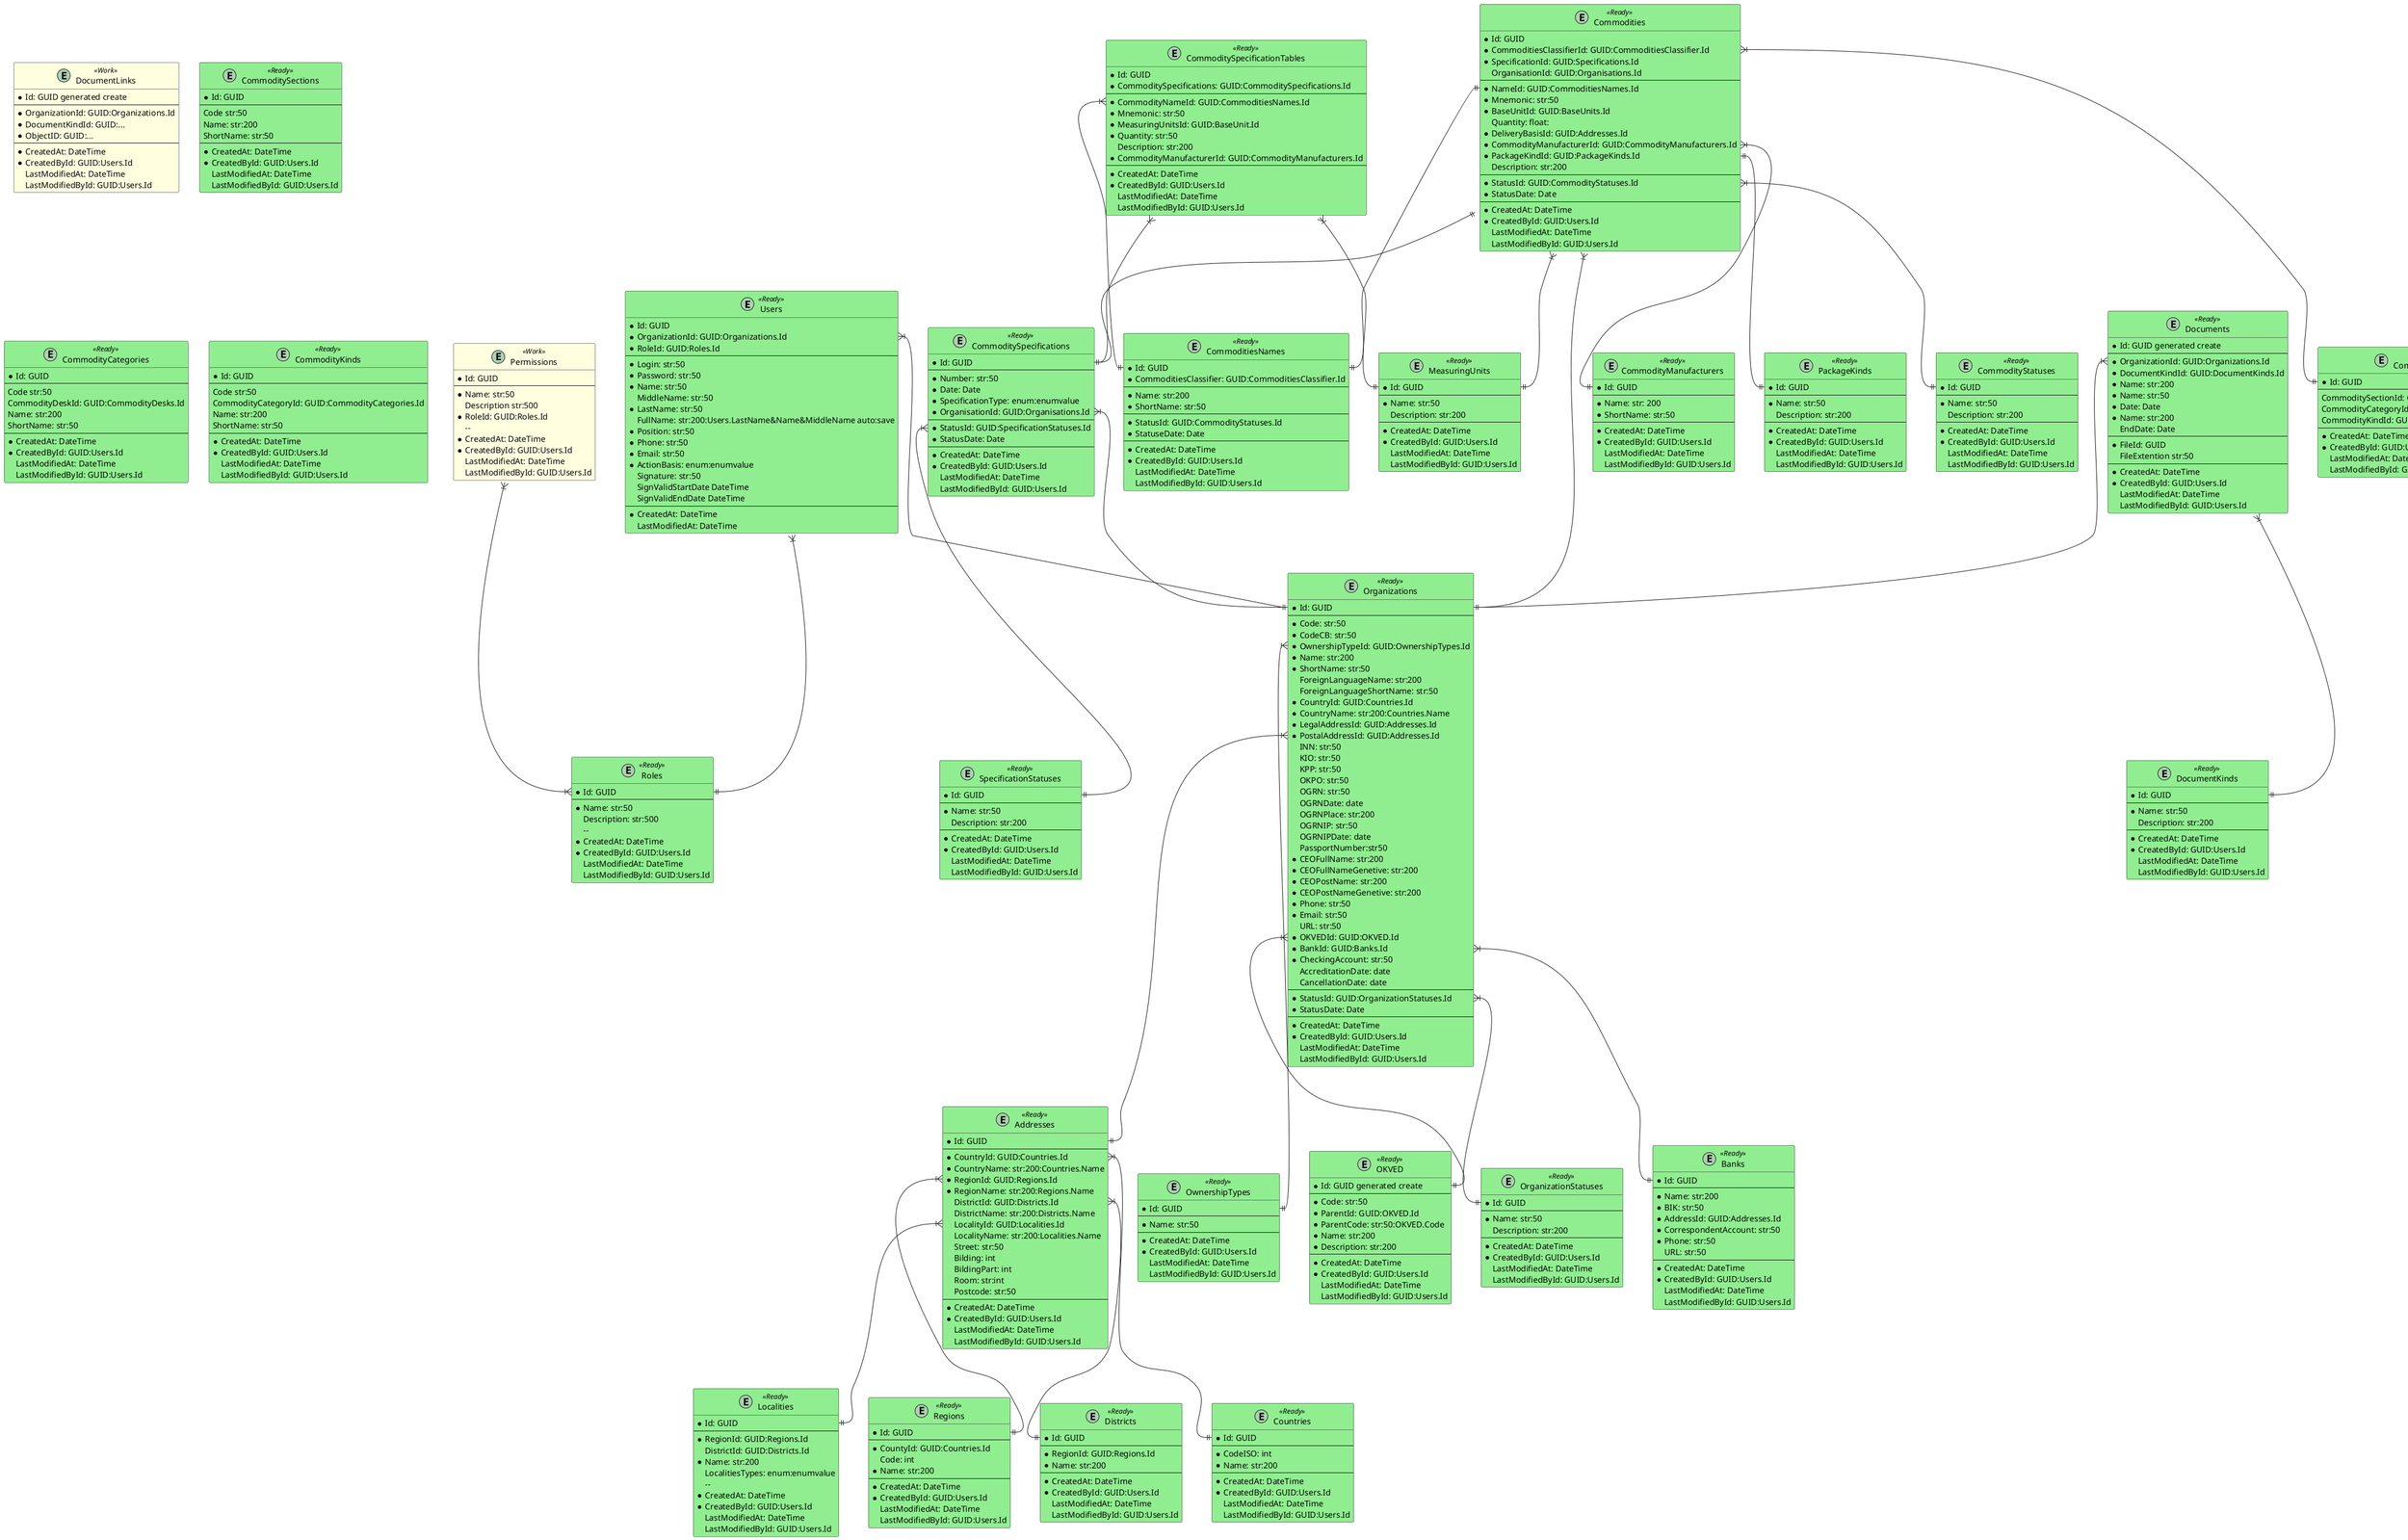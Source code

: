 @startuml "CTS Object Diagram"
/'**Легенда 

Типы данных (DataType):
    str:<long>                  Строка (string) определенной длинны в символах, размер лучше всего указывать кратным 8, т.е. 32, 64, 128, 256 и т.д., минимальная длина строки 32 символа.
    text                        Текст (text) неограниченно длинны.
    int                         Беззнаковое целое число (integer).
    float:<accuracy>            Число (numeric). Вещественное число с определенной точностью. Точность определяется количеством знаков после запятой в формате .<число знаковпосле запятой>.
    date:<mask>                 Дата (date). С помощью маски задается формат вводимого значения, dd, mm, yy, yyyy. Например: dd.mm.yyyy т.д.
    time:<mask>                 Время (time). С помощью маски задается формат вводимого значения, элементы маски hh, mm, ss. Пример: hh:mm:ss, hh:mm, mm:ss и т.д.
    datetime:<mask>             Дата и время (datetime). Дата, дата и время с определенной точностью. С помощью маски задается формат вводимого значения dd.mm.yyyy(yy)_hh:mm:ss, или dd.mm.yyyy(yy).
    bool                        Логический (boolean). Логическое значение - Истина/Лож. Используется для чек-боксов и радио-кнопок.
    enum:enumvalue              Перечисление (enumeration). Значения перечисления указываются в следующей строке в <enumvalue:>, в виде комментария обозначаемом "'", через "," в формате enumvalue:<Id>|<Name>. Перечисление, используется для полей с выпадающим списком к количеством значенией не более 5-10.
    bin                         Бинарный (binary) тип данных. Используется для указания на то что в поле будут хранится именно бинарные данные, например, хэши и т.д.
    GUID                        Глобальный уникльный идентификатор.  

Формат описания объектов (сущьностей):
    EntityName                  Имя объекта.
    EntityStage                 Состояние объекта, Work (в работе)/Ready (готово).
    DataType:argument           Тип данных и даполнительный аргумент, напимер длина строки для строкового реквизита.
    RefrerenceObject.Requsite   Указание на то что данные в рекыизит нужно взять из реквизита указанного объекта, указывается при необходимости.     
    Mandatory                   Знаком "*" - реквизит обязательный для заполнения.

    /'Наименование объекта'/ entity EntityName <<EntityStage>> {
        /'Наименование реквизита'/<Mandatory>RequisiteName: DataType:argument:RefrerenceObject.Requsite
    }        
'/


'**Оформление объектов
skinparam class {
/'Готово'/      BackgroundColor<<Ready>>    LightGreen
/'В работе'/    BackgroundColor<<Work>>     LightYellow
}

'**Таблицы

/'Пользователи'/ entity Users <<Ready>> {
    *Id: GUID
    /'Организация'/ *OrganizationId: GUID:Organizations.Id
    /'Роль'/ *RoleId: GUID:Roles.Id
    --
    /'Логин'/ *Login: str:50
    /'Пароль'/ *Password: str:50
    /'Имя'/ *Name: str:50
    /'Отчество'/ MiddleName: str:50
    /'Фамилия'/ *LastName: str:50
    /'ФИО'/ FullName: str:200:Users.LastName&Name&MiddleName auto:save
    /'Должность'/ *Position: str:50
    /'Телефон'/ *Phone: str:50
    /'Е-мэйл'/ *Email: str:50
    /'Действует на основании)'/ *ActionBasis: enum:enumvalue
    'enumvalue:0|Устава, 1|Доверенности
    /'ЭЦП'/ Signature: str:50
    /'Дата начала действия ЭЦП'/ SignValidStartDate DateTime
    /'Дата окончания действия ЭЦП'/ SignValidEndDate DateTime
    --
    /'Создано'/ *CreatedAt: DateTime
    /'Модифицировано'/ LastModifiedAt: DateTime
}

/'Роли'/ entity Roles <<Ready>> {
    *Id: GUID
    --
    /'Имя'/ *Name: str:50
    /'Описание'/ Description: str:500
     --
    /'Создано'/ *CreatedAt: DateTime
    /'Кем создано'/ *CreatedById: GUID:Users.Id
    /'Модифицировано'/ LastModifiedAt: DateTime
    /'Кем модифицировано'/ LastModifiedById: GUID:Users.Id
}

/'Разрешения'/ entity Permissions <<Work>> {
'?Нужно продумать как будем описывать разрешения для отдельных объектов?
    *Id: GUID
    --
    /'Имя'/ *Name: str:50
    /'Описание'/ Description str:500
    /'Роль'/ *RoleId: GUID:Roles.Id
     --
    /'Создано'/ *CreatedAt: DateTime
    /'Кем создано'/ *CreatedById: GUID:Users.Id
    /'Модифицировано'/ LastModifiedAt: DateTime
    /'Кем модифицировано'/ LastModifiedById: GUID:Users.Id
}

/'Адреса'/ entity Addresses <<Ready>> {
    *Id: GUID
    --
    /'Страна'/ *CountryId: GUID:Countries.Id
    /'Страна'/ *CountryName: str:200:Countries.Name
    /'Регион'/ *RegionId: GUID:Regions.Id
    /'Регион'/ *RegionName: str:200:Regions.Name
    /'Район'/ DistrictId: GUID:Districts.Id
    /'Район'/ DistrictName: str:200:Districts.Name
    /'Населенный пункт'/ LocalityId: GUID:Localities.Id
    /'Населенный пункт'/ LocalityName: str:200:Localities.Name
    /'Улица'/ Street: str:50
    /'Дом'/ Bilding: int
    /'Корпус'/ BildingPart: int
    /'Комната'/ Room: str:int
    /'Индекс'/ Postcode: str:50
    --
    /'Создано'/ *CreatedAt: DateTime
    /'Кем создано'/ *CreatedById: GUID:Users.Id
    /'Модифицировано'/ LastModifiedAt: DateTime
    /'Кем модифицировано'/ LastModifiedById: GUID:Users.Id
}

/'Страны'/ entity Countries <<Ready>> {
    *Id: GUID
    --
    /'Код'/ *CodeISO: int
    /'Наименование'/ *Name: str:200
    --
    /'Создано'/ *CreatedAt: DateTime
    /'Кем создано'/ *CreatedById: GUID:Users.Id
    /'Модифицировано'/ LastModifiedAt: DateTime
    /'Кем модифицировано'/ LastModifiedById: GUID:Users.Id
}

/'Регионы'/ entity Regions <<Ready>> {
    *Id: GUID
    --
    /'Страна'/ *СountyId: GUID:Countries.Id
    /'Код'/ Code: int
    /'Наименование'/ *Name: str:200
    --
    /'Создано'/ *CreatedAt: DateTime
    /'Кем создано'/ *CreatedById: GUID:Users.Id
    /'Модифицировано'/ LastModifiedAt: DateTime
    /'Кем модифицировано'/ LastModifiedById: GUID:Users.Id
}

/'Районы'/ entity Districts <<Ready>> {
    *Id: GUID
    --
    /'Регион'/ *RegionId: GUID:Regions.Id
    /'Наименование'/ *Name: str:200
    --
    /'Создано'/ *CreatedAt: DateTime
    /'Кем создано'/ *CreatedById: GUID:Users.Id
    /'Модифицировано'/ LastModifiedAt: DateTime
    /'Кем модифицировано'/ LastModifiedById: GUID:Users.Id
}

/'Населенные пункты'/ entity Localities <<Ready>> {
    *Id: GUID
    --
    /'Регион'/ *RegionId: GUID:Regions.Id
    /'Район'/ DistrictId: GUID:Districts.Id
    /'Наименование'/ *Name: str:200
    /'Типы населенных пунктов'/ LocalitiesTypes: enum:enumvalue
    'enumvalue: 0|Индекс,10|Город,20|Поселок,21|Станица,30|Древня,31|Село,32|Хутор,40|Станция,41|ЖД станция
     --
    /'Создано'/ *CreatedAt: DateTime
    /'Кем создано'/ *CreatedById: GUID:Users.Id
    /'Модифицировано'/ LastModifiedAt: DateTime
    /'Кем модифицировано'/ LastModifiedById: GUID:Users.Id
}

/'Организации-участники торгов'/ entity Organizations <<Ready>> {
    *Id: GUID
    --
    /'Код'/ *Code: str:50
    /'Код ЦБ'/*CodeCB: str:50
    /'Форма собственности'/ *OwnershipTypeId: GUID:OwnershipTypes.Id 
    /'Наименование'/ *Name: str:200
    /'Сокращенно наименование'/ *ShortName: str:50
    /'Полное наименование на иностранном языке'/ ForeignLanguageName: str:200
    /'Краткое наименование на иностранном языке'/ ForeignLanguageShortName: str:50
    /'Страна'/*CountryId: GUID:Countries.Id
    /'Страна'/ *CountryName: str:200:Countries.Name
    /'Юридический адрес'/ *LegalAddressId: GUID:Addresses.Id
    /'Почтовый адрес'/ *PostalAddressId: GUID:Addresses.Id
    /'ИНН'/ INN: str:50
    /'КИО'/ KIO: str:50
    /'КПП'/ KPP: str:50
    /'ОКПО'/ OKPO: str:50
    /'ОГРН'/ OGRN: str:50
    /'Дата присвоения ОГРН'/ OGRNDate: date
    /'Место выдачи ОГРН'/ OGRNPlace: str:200
    /'ОГРНИП'/ OGRNIP: str:50
    /'Дата регистрации ИП'/ OGRNIPDate: date
    /'Паспорт'/ PassportNumber:str50
    /'ФИО руководителя'/ *CEOFullName: str:200
    /'ФИО руководителя в родительном падеже'/ *CEOFullNameGenetive: str:200
    /'Должность руководителя'/ *CEOPostName: str:200
    /'Должность руководителя в родительном падеже'/ *CEOPostNameGenetive: str:200
    /'Телефон'/ *Phone: str:50
    /'Е-мэйл'/ *Email: str:50
    /'Web-адрес'/ URL: str:50
    /'Вид деятельности по ОКВЭД'/ *OKVEDId: GUID:OKVED.Id
    /'Банк'/ *BankId: GUID:Banks.Id
    /'Расчетный счёт'/ *CheckingAccount: str:50
    /'Дата аккредитации'/ AccreditationDate: date 
    /'Дата отмены аккредитации'/ CancellationDate: date 
    --
    /'Статус'/ *StatusId: GUID:OrganizationStatuses.Id
    /'Дата статуса'/ *StatusDate: Date
    --
    /'Создано'/ *CreatedAt: DateTime
    /'Кем создано'/ *CreatedById: GUID:Users.Id
    /'Модифицировано'/ LastModifiedAt: DateTime
    /'Кем модифицировано'/ LastModifiedById: GUID:Users.Id
}

/'Статус организации'/ entity OrganizationStatuses <<Ready>> {
    *Id: GUID
    --
    /'Наименование'/ *Name: str:50
    /'Описание'/ Description: str:200
    --
    /'Создано'/ *CreatedAt: DateTime
    /'Кем создано'/ *CreatedById: GUID:Users.Id
    /'Модифицировано'/ LastModifiedAt: DateTime
    /'Кем модифицировано'/ LastModifiedById: GUID:Users.Id
}

/'Формы собственности'/  entity OwnershipTypes <<Ready>> {
    *Id: GUID
    --
    /'Наименование'/ *Name: str:50
    --
    /'Создано'/ *CreatedAt: DateTime
    /'Кем создано'/ *CreatedById: GUID:Users.Id
    /'Модифицировано'/ LastModifiedAt: DateTime
    /'Кем модифицировано'/ LastModifiedById: GUID:Users.Id
} 

/'Банки'/ entity Banks <<Ready>> {
    *Id: GUID
    --
    /'Наименование'/ *Name: str:200
    /'БИК'/ *BIK: str:50
    /'Адрес'/ *AddressId: GUID:Addresses.Id
    /'Корресподентский счёт'/ *CorrespondentAccount: str:50
    /'Телефон'/ *Phone: str:50
    /'Веб-адрес'/ URL: str:50
    --
    /'Создано'/ *CreatedAt: DateTime
    /'Кем создано'/ *CreatedById: GUID:Users.Id
    /'Модифицировано'/ LastModifiedAt: DateTime
    /'Кем модифицировано'/ LastModifiedById: GUID:Users.Id
}

/'Виды деятельности по ОКВЭД'/ entity OKVED <<Ready>> {
    *Id: GUID generated create
    --
    /'Код'/ *Code: str:50
    /'Код-родитель'/ *ParentId: GUID:OKVED.Id
    /'Код-родитель'/ *ParentCode: str:50:OKVED.Code
    /'Наименование'/ *Name: str:200
    /'Расшифровка'/ *Description: str:200
    --
    /'Создано'/ *CreatedAt: DateTime
    /'Кем создано'/ *CreatedById: GUID:Users.Id
    /'Модифицировано'/ LastModifiedAt: DateTime
    /'Кем модифицировано'/ LastModifiedById: GUID:Users.Id
}

/'Документы'/ entity Documents <<Ready>> {
    *Id: GUID generated create
    --
    /'Организация'/ *OrganizationId: GUID:Organizations.Id
    /'Вид документа'/ *DocumentKindId: GUID:DocumentKinds.Id 
    /'Наименование документа'/ *Name: str:200
    /'Номер документа'/ *Name: str:50
    /'Дата документа'/ *Date: Date
    /'Тема документа'/ *Name: str:200
    /'Дата завердения действия'/ EndDate: Date
    --
    /'Сыылка на документ в файловом зранилище'/ *FileId: GUID
    /'Расширение файла'/ FileExtention str:50
    --
    /'Создано'/ *CreatedAt: DateTime
    /'Кем создано'/ *CreatedById: GUID:Users.Id
    /'Модифицировано'/ LastModifiedAt: DateTime
    /'Кем модифицировано'/ LastModifiedById: GUID:Users.Id
}

/'Связи Документов'/ entity DocumentLinks <<Work>> {
    *Id: GUID generated create
    --
    /'Документ'/ *OrganizationId: GUID:Organizations.Id
    /'Вид объекта'/ *DocumentKindId: GUID:...
    /'Объект'/ *ObjectID: GUID:...
    --
    /'Создано'/ *CreatedAt: DateTime
    /'Кем создано'/ *CreatedById: GUID:Users.Id
    /'Модифицировано'/ LastModifiedAt: DateTime
    /'Кем модифицировано'/ LastModifiedById: GUID:Users.Id
}


/'Вид документа'/ entity DocumentKinds <<Ready>>{
    *Id: GUID
    --
    /'Наименование'/ *Name: str:50
    /'Описание'/ Description: str:200
    --
    /'Создано'/ *CreatedAt: DateTime
    /'Кем создано'/ *CreatedById: GUID:Users.Id
    /'Модифицировано'/ LastModifiedAt: DateTime
    /'Кем модифицировано'/ LastModifiedById: GUID:Users.Id
}

/'Каталог товаров, работ и услуг (ТРУ)'/  entity Commodities <<Ready>> { 
    *Id: GUID
    /'Классификатор товаров'/ *CommoditiesClassifierId: GUID:CommoditiesClassifier.Id
    /'Спецификация'/ *SpecificationId: GUID:Specifications.Id
    /'Продавец'/ OrganisationId: GUID:Organisations.Id
    --
    /'Наименование'/ *NameId: GUID:CommoditiesNames.Id
    /'Мнемоника'/ *Mnemonic: str:50
    /'Лот (единица измерения товара)'/ *BaseUnitId: GUID:BaseUnits.Id
    /'Размер лота'/ Quantity: float: 
    /'Базис поставки'/ *DeliveryBasisId: GUID:Addresses.Id
    /'Завод-производитель'/ *CommodityManufacturerId: GUID:CommodityManufacturers.Id
    /'Упаковка'/ *PackageKindId: GUID:PackageKinds.Id
    /'Описание'/ Description: str:200
    --
    /'Статус'/ *StatusId: GUID:CommodityStatuses.Id
    /'Дата статуса'/ *StatusDate: Date
    --
    /'Создано'/ *CreatedAt: DateTime
    /'Кем создано'/ *CreatedById: GUID:Users.Id
    /'Модифицировано'/ LastModifiedAt: DateTime
    /'Кем модифицировано'/ LastModifiedById: GUID:Users.Id
}

/'Наименования товаров'/ entity CommoditiesNames <<Ready>> {
    *Id: GUID
    /'Классификатор товаров'/ *CommoditiesClassifier: GUID:CommoditiesClassifier.Id
    --
    /'Наименование'/ *Name: str:200
    /'Краткое наименование'/ *ShortName: str:50
    --
    /'Статус'/ *StatusId: GUID:CommodityStatuses.Id
    /'Дата статуса'/ *StatuseDate: Date
    --
    /'Создано'/ *CreatedAt: DateTime
    /'Кем создано'/ *CreatedById: GUID:Users.Id
    /'Модифицировано'/ LastModifiedAt: DateTime
    /'Кем модифицировано'/ LastModifiedById: GUID:Users.Id
}

/'Спецификации биржевых товаров'/ entity CommoditySpecifications <<Ready>> {
    *Id: GUID
    --
    /'Номер'/ *Number: str:50
    /'Дата'/ *Date: Date
    /'Тип спецификации'/ *SpecificationType: enum:enumvalue
    'enumvalue:1|На допуск товара,2|На корректировку товара, 3|На снятие товара
    /'Участник торгов'/ *OrganisationId: GUID:Organisations.Id
    --
    /'Статус'/ *StatusId: GUID:SpecificationStatuses.Id
    /'Дата статуса'/ *StatusDate: Date
    --
    /'Создано'/ *CreatedAt: DateTime
    /'Кем создано'/ *CreatedById: GUID:Users.Id
    /'Модифицировано'/ LastModifiedAt: DateTime
    /'Кем модифицировано'/ LastModifiedById: GUID:Users.Id
}

/'Табличная часть Спецификаций биржевых товаров'/ entity CommoditySpecificationTables <<Ready>>{
    *Id: GUID 
    /'Спецификация'/ *CommoditySpecifications: GUID:CommoditySpecifications.Id
    --
    /'Наименование товара'/ *CommodityNameId: GUID:CommoditiesNames.Id
    /'Мнемоника'/ *Mnemonic: str:50
    /'Единица измерения)'/ *MeasuringUnitsId: GUID:BaseUnit.Id
    /'Размер лота'/ *Quantity: str:50
    /'Описание'/ Description: str:200
    /'Производитель'/ *CommodityManufacturerId: GUID:CommodityManufacturers.Id
    --
    /'Создано'/ *CreatedAt: DateTime
    /'Кем создано'/ *CreatedById: GUID:Users.Id
    /'Модифицировано'/ LastModifiedAt: DateTime
    /'Кем модифицировано'/ LastModifiedById: GUID:Users.Id
}

'**Справочники

/'Статусы Каталога ТРУ'/ entity CommodityStatuses <<Ready>>{
    *Id: GUID
    --
    /'Наименование'/ *Name: str:50
    /'Описание'/ Description: str:200
    --
    /'Создано'/ *CreatedAt: DateTime
    /'Кем создано'/ *CreatedById: GUID:Users.Id
    /'Модифицировано'/ LastModifiedAt: DateTime
    /'Кем модифицировано'/ LastModifiedById: GUID:Users.Id
}

/'Статусы Cпецификации'/ entity SpecificationStatuses <<Ready>>{
    *Id: GUID
    --
    /'Наименование'/ *Name: str:50
    /'Описание'/ Description: str:200
    --
    /'Создано'/ *CreatedAt: DateTime
    /'Кем создано'/ *CreatedById: GUID:Users.Id
    /'Модифицировано'/ LastModifiedAt: DateTime
    /'Кем модифицировано'/ LastModifiedById: GUID:Users.Id
}

/'Единицы измерения'/ entity MeasuringUnits <<Ready>> {
    *Id: GUID
    --
    /'Ннаименование'/ *Name: str:50
    /'Описание'/ Description: str:200
    --
    /'Создано'/ *CreatedAt: DateTime
    /'Кем создано'/ *CreatedById: GUID:Users.Id
    /'Модифицировано'/ LastModifiedAt: DateTime
    /'Кем модифицировано'/ LastModifiedById: GUID:Users.Id
}

/'Заводы-производители'/ entity CommodityManufacturers <<Ready>> {
    *Id: GUID
    --
    /'Наименование'/ *Name: str: 200
    /'Краткое наименование'/ *ShortName: str:50
    --
    /'Создано'/ *CreatedAt: DateTime
    /'Кем создано'/ *CreatedById: GUID:Users.Id
    /'Модифицировано'/ LastModifiedAt: DateTime
    /'Кем модифицировано'/ LastModifiedById: GUID:Users.Id
}

/'Виды упаковок'/ entity PackageKinds <<Ready>> {
    *Id: GUID
    --
    /'Наименование'/ *Name: str:50
    /'Описание'/ Description: str:200
    --
    /'Создано'/ *CreatedAt: DateTime
    /'Кем создано'/ *CreatedById: GUID:Users.Id
    /'Модифицировано'/ LastModifiedAt: DateTime
    /'Кем модифицировано'/ LastModifiedById: GUID:Users.Id
}

/'Классификатор товаров'/ entity CommoditiesClassifier <<Ready>> {
    *Id: GUID
    --
    /'Отделение торгов'/ CommoditySectionId: GUID:CommoditySections.Id
    /'Категория товаров'/ CommodityCategoryId: GUID:CommodityCategories.Id
    /'Виды товаров'/ CommodityKindId: GUID:CommodityKinds.Id
    --
    /'Создано'/ *CreatedAt: DateTime
    /'Кем создано'/ *CreatedById: GUID:Users.Id
    /'Модифицировано'/ LastModifiedAt: DateTime
    /'Кем модифицировано'/ LastModifiedById: GUID:Users.Id
}

/'Отделения торгов'/ entity CommoditySections<<Ready>> {
    *Id: GUID
    --
    /'Код'/ Code str:50
    /'Полное наименование'/ Name: str:200
    /'Краткое наименование'/ ShortName: str:50
    --
    /'Создано'/ *CreatedAt: DateTime
    /'Кем создано'/ *CreatedById: GUID:Users.Id
    /'Модифицировано'/ LastModifiedAt: DateTime
    /'Кем модифицировано'/ LastModifiedById: GUID:Users.Id
}

/'Категории товаров'/ entity CommodityCategories <<Ready>> {
    *Id: GUID
    --
    /'Код'/ Code str:50
    /'Отделение торгов'/ CommodityDeskId: GUID:CommodityDesks.Id
    /'Полное наименование'/ Name: str:200
    /'Краткое наименование'/ ShortName: str:50
    --
    /'Создано'/ *CreatedAt: DateTime
    /'Кем создано'/ *CreatedById: GUID:Users.Id
    /'Модифицировано'/ LastModifiedAt: DateTime
    /'Кем модифицировано'/ LastModifiedById: GUID:Users.Id
}

/'Виды товаров'/ entity CommodityKinds <<Ready>> {
    *Id: GUID
    --
    /'Код'/ Code str:50
    /'Категория товаров'/ CommodityCategoryId: GUID:CommodityCategories.Id
    /'Полное наименование'/ Name: str:200
    /'Краткое наименование'/ ShortName: str:50
    --
    /'Создано'/ *CreatedAt: DateTime
    /'Кем создано'/ *CreatedById: GUID:Users.Id
    /'Модифицировано'/ LastModifiedAt: DateTime
    /'Кем модифицировано'/ LastModifiedById: GUID:Users.Id
}

'***Связи таблиц

'Пользователи
    Users::OrganizationId }|--|| Organizations::Id
    Users::RolesId }|--|| Roles::Id
    
'Разрешения'
    Permissions::RolesId }|--|{ Roles::Id

'Адреса
    Addresses::CountryId }|--|| Countries::Id
    Addresses::RegionId }|--|| Regions::Id
    Addresses::DistrictId }|--|| Districts::Id
    Addresses::LocalityId }|--|| Localities::Id

'Организация
    Organizations::OwnershipTypeId }|--|| OwnershipTypes::Id
    Organizations::OKVEDId }|--|| OKVED::Id
    Organizations::PostalAddressId }|--|| Addresses::Id
    Organizations::BankId }|--|| Banks::Id
    Organizations::StatusId }|--|| OrganizationStatuses::Id

'Документы
    Documents::OrganizationId }|--|| Organizations::Id
    Documents::DocumentKindsId }|--|| DocumentKinds::Id

/'New 09/12/21'/
'Каталог ТРУ'
    Commodities::NameId ||--|| CommoditiesNames::Id
    Commodities::MeasuringUnitId }|--|| MeasuringUnits::Id
    Commodities::CommoditiesClassifier }|--|| CommoditiesClassifier::Id
    Commodities::PackageKindId ||--|| PackageKinds::Id
    Commodities::CommodityManufacturerId }|--|| CommodityManufacturers::Id
    Commodities::OrganisationsId }|--|| Organizations::Id
    Commodities::StatusId }|--|| CommodityStatuses::Id
    Commodities::CommoditySpecificationId ||--|| CommoditySpecifications::Id 

'Спецификация биржевых товаров
    CommoditySpecifications::OrganisationId }|--|| Organizations::Id
    CommoditySpecifications::StatusId }|--|| SpecificationStatuses::Id

'Табличная часть Спецификаций биржевых товаров
    CommoditySpecificationTables::CommoditySpecificationId }|--|| CommoditySpecifications::Id
    CommoditySpecificationTables::CommodityNameId }|--|| CommoditiesNames::Id
    CommoditySpecificationTables::MeasuringUnitId }|--|| MeasuringUnits::Id

@enduml